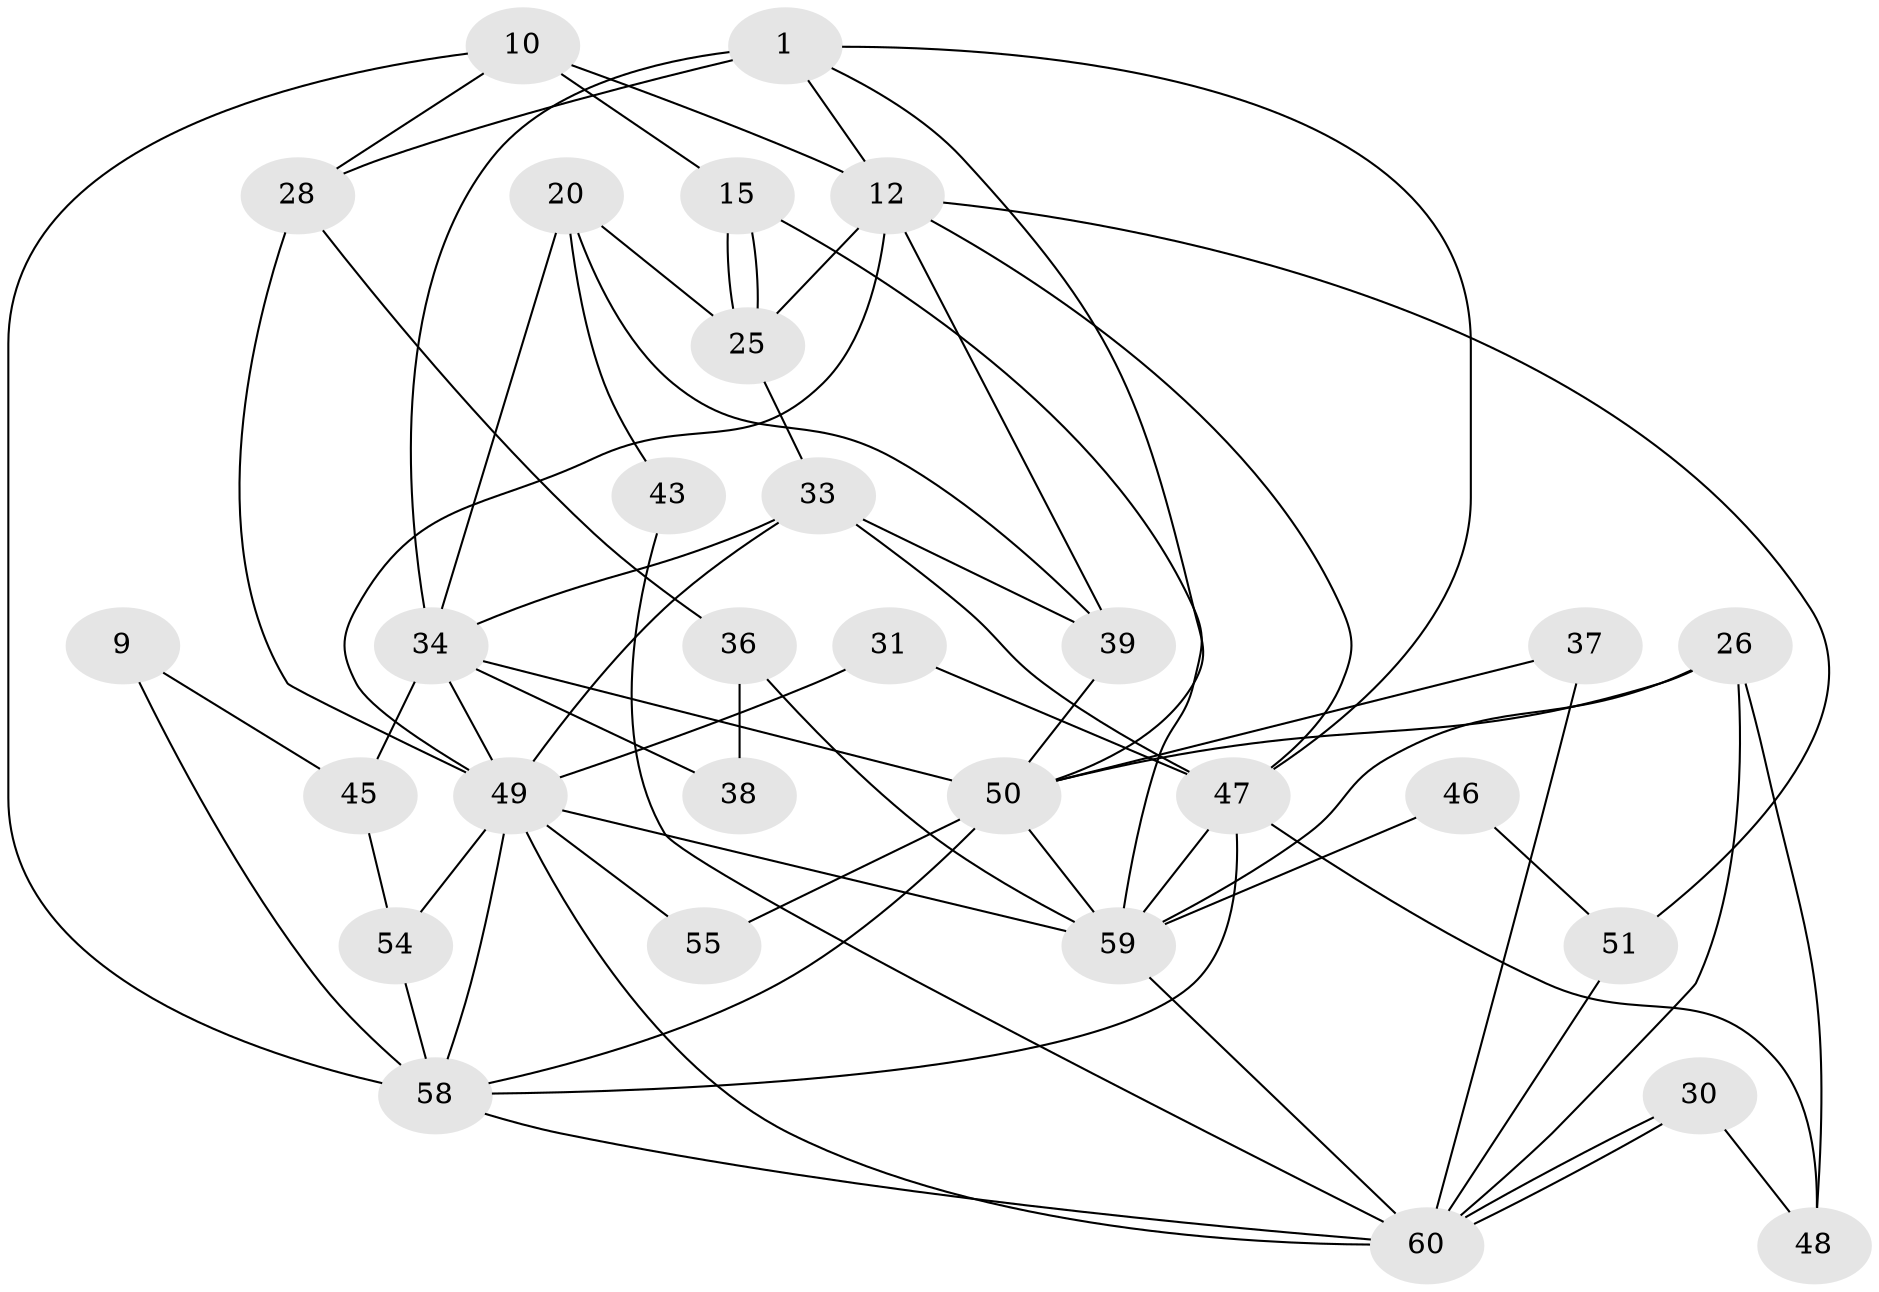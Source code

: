 // original degree distribution, {6: 0.13333333333333333, 3: 0.2, 4: 0.31666666666666665, 2: 0.16666666666666666, 5: 0.15, 7: 0.016666666666666666, 8: 0.016666666666666666}
// Generated by graph-tools (version 1.1) at 2025/51/03/09/25 04:51:49]
// undirected, 30 vertices, 67 edges
graph export_dot {
graph [start="1"]
  node [color=gray90,style=filled];
  1;
  9;
  10;
  12 [super="+3"];
  15;
  20;
  25 [super="+7"];
  26 [super="+19"];
  28 [super="+6"];
  30;
  31;
  33 [super="+29"];
  34 [super="+23+17+22"];
  36;
  37;
  38;
  39;
  43;
  45 [super="+18"];
  46;
  47 [super="+35"];
  48 [super="+2"];
  49 [super="+8+40+11"];
  50 [super="+41+14"];
  51;
  54 [super="+52"];
  55;
  58 [super="+56"];
  59 [super="+24+53+42"];
  60 [super="+16+57"];
  1 -- 28 [weight=2];
  1 -- 12;
  1 -- 50;
  1 -- 34;
  1 -- 47;
  9 -- 58;
  9 -- 45;
  10 -- 58;
  10 -- 15;
  10 -- 28;
  10 -- 12;
  12 -- 25 [weight=2];
  12 -- 49 [weight=2];
  12 -- 39;
  12 -- 47;
  12 -- 51;
  15 -- 25 [weight=2];
  15 -- 25;
  15 -- 59;
  20 -- 25 [weight=2];
  20 -- 34 [weight=2];
  20 -- 39;
  20 -- 43;
  25 -- 33;
  26 -- 50 [weight=2];
  26 -- 48;
  26 -- 60 [weight=2];
  26 -- 59;
  28 -- 36;
  28 -- 49;
  30 -- 60 [weight=2];
  30 -- 60;
  30 -- 48;
  31 -- 49;
  31 -- 47;
  33 -- 34;
  33 -- 49;
  33 -- 39;
  33 -- 47;
  34 -- 38;
  34 -- 45 [weight=2];
  34 -- 49 [weight=3];
  34 -- 50 [weight=2];
  36 -- 38;
  36 -- 59;
  37 -- 60;
  37 -- 50;
  39 -- 50;
  43 -- 60;
  45 -- 54;
  46 -- 51;
  46 -- 59;
  47 -- 58;
  47 -- 48;
  47 -- 59 [weight=2];
  49 -- 55;
  49 -- 54 [weight=2];
  49 -- 59 [weight=3];
  49 -- 58;
  49 -- 60;
  50 -- 58;
  50 -- 55;
  50 -- 59;
  51 -- 60;
  54 -- 58 [weight=3];
  58 -- 60 [weight=2];
  59 -- 60 [weight=2];
}
